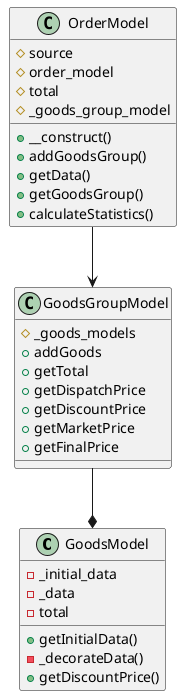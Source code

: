 @startuml
class GoodsModel{
    -_initial_data
    -_data
    -total
    +getInitialData()
    -_decorateData()
    +getDiscountPrice()
}
class OrderModel{
    #source
    #order_model
    #total
    #_goods_group_model
    +__construct()
    +addGoodsGroup()
    +getData()
    +getGoodsGroup()
    +calculateStatistics()
}
class GoodsGroupModel{
    #_goods_models
    +addGoods
    +getTotal
    +getDispatchPrice
    +getDiscountPrice
    +getMarketPrice
    +getFinalPrice
}
OrderModel --> GoodsGroupModel
GoodsGroupModel --* GoodsModel
@enduml